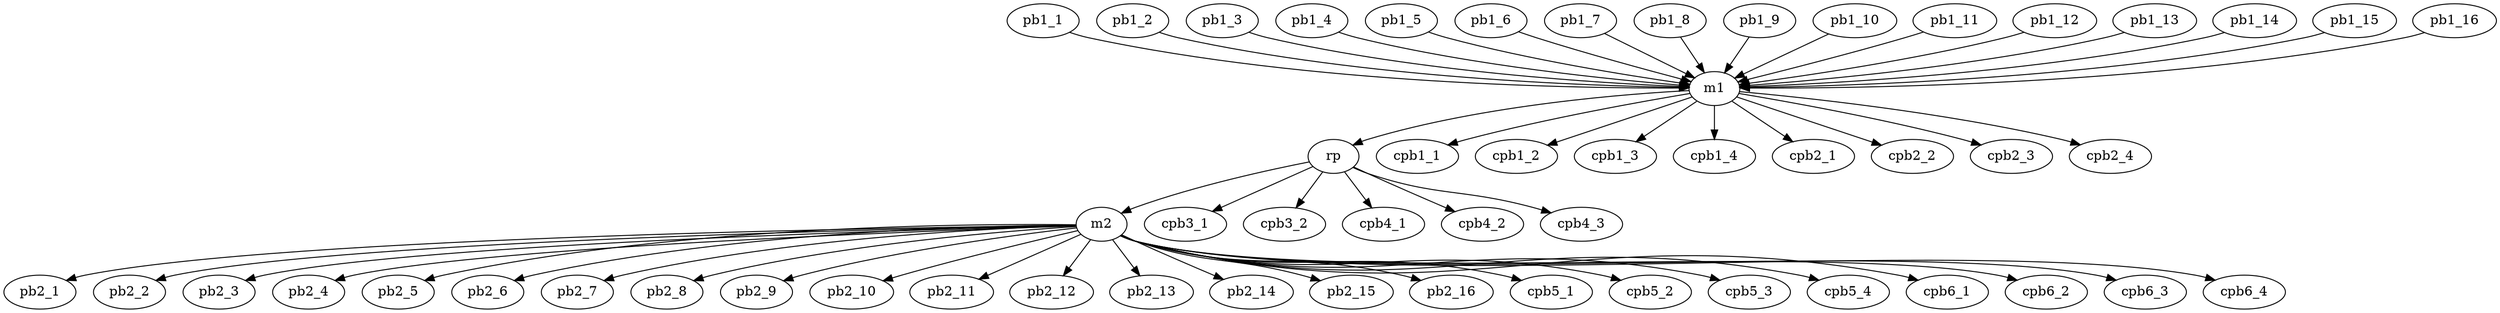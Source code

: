 digraph "" {
	pb1_1 -> m1	[key=0,
		connection_id=c1,
		connection_ref="{'name': 'c1', 'ID': 'c1', 'entity': 'CHANNEL', 'params': {'data': {'channelWidth': 100, 'connectionSpacing': 1000}}, 'source': {'_\
component': 'pb1_1', '_port': {'x': 100, 'y': 100, 'layer': 'FLOW', 'label': '1'}}, 'sinks': [{'_component': 'm1', '_port': '1'}], '\
layer': {'_id': '0', 'name': 'FLOW_0', 'layertype': 'FLOW', 'group': '0', 'params': {'data': {}}}, '_paths': []}",
		sink_port="{'_component': 'm1', '_port': '1'}",
		source_port="{'_component': 'pb1_1', '_port': {'x': 100, 'y': 100, 'layer': 'FLOW', 'label': '1'}}"];
	pb1_2 -> m1	[key=0,
		connection_id=c2,
		connection_ref="{'name': 'c2', 'ID': 'c2', 'entity': 'CHANNEL', 'params': {'data': {'channelWidth': 100, 'connectionSpacing': 1000}}, 'source': {'_\
component': 'pb1_2', '_port': {'x': 100, 'y': 100, 'layer': 'FLOW', 'label': '1'}}, 'sinks': [{'_component': 'm1', '_port': '2'}], '\
layer': {'_id': '0', 'name': 'FLOW_0', 'layertype': 'FLOW', 'group': '0', 'params': {'data': {}}}, '_paths': []}",
		sink_port="{'_component': 'm1', '_port': '2'}",
		source_port="{'_component': 'pb1_2', '_port': {'x': 100, 'y': 100, 'layer': 'FLOW', 'label': '1'}}"];
	pb1_3 -> m1	[key=0,
		connection_id=c3,
		connection_ref="{'name': 'c3', 'ID': 'c3', 'entity': 'CHANNEL', 'params': {'data': {'channelWidth': 100, 'connectionSpacing': 1000}}, 'source': {'_\
component': 'pb1_3', '_port': {'x': 100, 'y': 100, 'layer': 'FLOW', 'label': '1'}}, 'sinks': [{'_component': 'm1', '_port': '3'}], '\
layer': {'_id': '0', 'name': 'FLOW_0', 'layertype': 'FLOW', 'group': '0', 'params': {'data': {}}}, '_paths': []}",
		sink_port="{'_component': 'm1', '_port': '3'}",
		source_port="{'_component': 'pb1_3', '_port': {'x': 100, 'y': 100, 'layer': 'FLOW', 'label': '1'}}"];
	pb1_4 -> m1	[key=0,
		connection_id=c4,
		connection_ref="{'name': 'c4', 'ID': 'c4', 'entity': 'CHANNEL', 'params': {'data': {'channelWidth': 100, 'connectionSpacing': 1000}}, 'source': {'_\
component': 'pb1_4', '_port': {'x': 100, 'y': 100, 'layer': 'FLOW', 'label': '1'}}, 'sinks': [{'_component': 'm1', '_port': '4'}], '\
layer': {'_id': '0', 'name': 'FLOW_0', 'layertype': 'FLOW', 'group': '0', 'params': {'data': {}}}, '_paths': []}",
		sink_port="{'_component': 'm1', '_port': '4'}",
		source_port="{'_component': 'pb1_4', '_port': {'x': 100, 'y': 100, 'layer': 'FLOW', 'label': '1'}}"];
	pb1_5 -> m1	[key=0,
		connection_id=c5,
		connection_ref="{'name': 'c5', 'ID': 'c5', 'entity': 'CHANNEL', 'params': {'data': {'channelWidth': 100, 'connectionSpacing': 1000}}, 'source': {'_\
component': 'pb1_5', '_port': {'x': 100, 'y': 100, 'layer': 'FLOW', 'label': '1'}}, 'sinks': [{'_component': 'm1', '_port': '5'}], '\
layer': {'_id': '0', 'name': 'FLOW_0', 'layertype': 'FLOW', 'group': '0', 'params': {'data': {}}}, '_paths': []}",
		sink_port="{'_component': 'm1', '_port': '5'}",
		source_port="{'_component': 'pb1_5', '_port': {'x': 100, 'y': 100, 'layer': 'FLOW', 'label': '1'}}"];
	pb1_6 -> m1	[key=0,
		connection_id=c6,
		connection_ref="{'name': 'c6', 'ID': 'c6', 'entity': 'CHANNEL', 'params': {'data': {'channelWidth': 100, 'connectionSpacing': 1000}}, 'source': {'_\
component': 'pb1_6', '_port': {'x': 100, 'y': 100, 'layer': 'FLOW', 'label': '1'}}, 'sinks': [{'_component': 'm1', '_port': '6'}], '\
layer': {'_id': '0', 'name': 'FLOW_0', 'layertype': 'FLOW', 'group': '0', 'params': {'data': {}}}, '_paths': []}",
		sink_port="{'_component': 'm1', '_port': '6'}",
		source_port="{'_component': 'pb1_6', '_port': {'x': 100, 'y': 100, 'layer': 'FLOW', 'label': '1'}}"];
	pb1_7 -> m1	[key=0,
		connection_id=c7,
		connection_ref="{'name': 'c7', 'ID': 'c7', 'entity': 'CHANNEL', 'params': {'data': {'channelWidth': 100, 'connectionSpacing': 1000}}, 'source': {'_\
component': 'pb1_7', '_port': {'x': 100, 'y': 100, 'layer': 'FLOW', 'label': '1'}}, 'sinks': [{'_component': 'm1', '_port': '7'}], '\
layer': {'_id': '0', 'name': 'FLOW_0', 'layertype': 'FLOW', 'group': '0', 'params': {'data': {}}}, '_paths': []}",
		sink_port="{'_component': 'm1', '_port': '7'}",
		source_port="{'_component': 'pb1_7', '_port': {'x': 100, 'y': 100, 'layer': 'FLOW', 'label': '1'}}"];
	pb1_8 -> m1	[key=0,
		connection_id=c8,
		connection_ref="{'name': 'c8', 'ID': 'c8', 'entity': 'CHANNEL', 'params': {'data': {'channelWidth': 100, 'connectionSpacing': 1000}}, 'source': {'_\
component': 'pb1_8', '_port': {'x': 100, 'y': 100, 'layer': 'FLOW', 'label': '1'}}, 'sinks': [{'_component': 'm1', '_port': '8'}], '\
layer': {'_id': '0', 'name': 'FLOW_0', 'layertype': 'FLOW', 'group': '0', 'params': {'data': {}}}, '_paths': []}",
		sink_port="{'_component': 'm1', '_port': '8'}",
		source_port="{'_component': 'pb1_8', '_port': {'x': 100, 'y': 100, 'layer': 'FLOW', 'label': '1'}}"];
	pb1_9 -> m1	[key=0,
		connection_id=c9,
		connection_ref="{'name': 'c9', 'ID': 'c9', 'entity': 'CHANNEL', 'params': {'data': {'channelWidth': 100, 'connectionSpacing': 1000}}, 'source': {'_\
component': 'pb1_9', '_port': {'x': 100, 'y': 100, 'layer': 'FLOW', 'label': '1'}}, 'sinks': [{'_component': 'm1', '_port': '9'}], '\
layer': {'_id': '0', 'name': 'FLOW_0', 'layertype': 'FLOW', 'group': '0', 'params': {'data': {}}}, '_paths': []}",
		sink_port="{'_component': 'm1', '_port': '9'}",
		source_port="{'_component': 'pb1_9', '_port': {'x': 100, 'y': 100, 'layer': 'FLOW', 'label': '1'}}"];
	pb1_10 -> m1	[key=0,
		connection_id=c10,
		connection_ref="{'name': 'c10', 'ID': 'c10', 'entity': 'CHANNEL', 'params': {'data': {'channelWidth': 100, 'connectionSpacing': 1000}}, 'source': {'_\
component': 'pb1_10', '_port': {'x': 100, 'y': 100, 'layer': 'FLOW', 'label': '1'}}, 'sinks': [{'_component': 'm1', '_port': '10'}], '\
layer': {'_id': '0', 'name': 'FLOW_0', 'layertype': 'FLOW', 'group': '0', 'params': {'data': {}}}, '_paths': []}",
		sink_port="{'_component': 'm1', '_port': '10'}",
		source_port="{'_component': 'pb1_10', '_port': {'x': 100, 'y': 100, 'layer': 'FLOW', 'label': '1'}}"];
	pb1_11 -> m1	[key=0,
		connection_id=c11,
		connection_ref="{'name': 'c11', 'ID': 'c11', 'entity': 'CHANNEL', 'params': {'data': {'channelWidth': 100, 'connectionSpacing': 1000}}, 'source': {'_\
component': 'pb1_11', '_port': {'x': 100, 'y': 100, 'layer': 'FLOW', 'label': '1'}}, 'sinks': [{'_component': 'm1', '_port': '11'}], '\
layer': {'_id': '0', 'name': 'FLOW_0', 'layertype': 'FLOW', 'group': '0', 'params': {'data': {}}}, '_paths': []}",
		sink_port="{'_component': 'm1', '_port': '11'}",
		source_port="{'_component': 'pb1_11', '_port': {'x': 100, 'y': 100, 'layer': 'FLOW', 'label': '1'}}"];
	pb1_12 -> m1	[key=0,
		connection_id=c12,
		connection_ref="{'name': 'c12', 'ID': 'c12', 'entity': 'CHANNEL', 'params': {'data': {'channelWidth': 100, 'connectionSpacing': 1000}}, 'source': {'_\
component': 'pb1_12', '_port': {'x': 100, 'y': 100, 'layer': 'FLOW', 'label': '1'}}, 'sinks': [{'_component': 'm1', '_port': '12'}], '\
layer': {'_id': '0', 'name': 'FLOW_0', 'layertype': 'FLOW', 'group': '0', 'params': {'data': {}}}, '_paths': []}",
		sink_port="{'_component': 'm1', '_port': '12'}",
		source_port="{'_component': 'pb1_12', '_port': {'x': 100, 'y': 100, 'layer': 'FLOW', 'label': '1'}}"];
	pb1_13 -> m1	[key=0,
		connection_id=c13,
		connection_ref="{'name': 'c13', 'ID': 'c13', 'entity': 'CHANNEL', 'params': {'data': {'channelWidth': 100, 'connectionSpacing': 1000}}, 'source': {'_\
component': 'pb1_13', '_port': {'x': 100, 'y': 100, 'layer': 'FLOW', 'label': '1'}}, 'sinks': [{'_component': 'm1', '_port': '13'}], '\
layer': {'_id': '0', 'name': 'FLOW_0', 'layertype': 'FLOW', 'group': '0', 'params': {'data': {}}}, '_paths': []}",
		sink_port="{'_component': 'm1', '_port': '13'}",
		source_port="{'_component': 'pb1_13', '_port': {'x': 100, 'y': 100, 'layer': 'FLOW', 'label': '1'}}"];
	pb1_14 -> m1	[key=0,
		connection_id=c14,
		connection_ref="{'name': 'c14', 'ID': 'c14', 'entity': 'CHANNEL', 'params': {'data': {'channelWidth': 100, 'connectionSpacing': 1000}}, 'source': {'_\
component': 'pb1_14', '_port': {'x': 100, 'y': 100, 'layer': 'FLOW', 'label': '1'}}, 'sinks': [{'_component': 'm1', '_port': '14'}], '\
layer': {'_id': '0', 'name': 'FLOW_0', 'layertype': 'FLOW', 'group': '0', 'params': {'data': {}}}, '_paths': []}",
		sink_port="{'_component': 'm1', '_port': '14'}",
		source_port="{'_component': 'pb1_14', '_port': {'x': 100, 'y': 100, 'layer': 'FLOW', 'label': '1'}}"];
	pb1_15 -> m1	[key=0,
		connection_id=c15,
		connection_ref="{'name': 'c15', 'ID': 'c15', 'entity': 'CHANNEL', 'params': {'data': {'channelWidth': 100, 'connectionSpacing': 1000}}, 'source': {'_\
component': 'pb1_15', '_port': {'x': 100, 'y': 100, 'layer': 'FLOW', 'label': '1'}}, 'sinks': [{'_component': 'm1', '_port': '15'}], '\
layer': {'_id': '0', 'name': 'FLOW_0', 'layertype': 'FLOW', 'group': '0', 'params': {'data': {}}}, '_paths': []}",
		sink_port="{'_component': 'm1', '_port': '15'}",
		source_port="{'_component': 'pb1_15', '_port': {'x': 100, 'y': 100, 'layer': 'FLOW', 'label': '1'}}"];
	pb1_16 -> m1	[key=0,
		connection_id=c16,
		connection_ref="{'name': 'c16', 'ID': 'c16', 'entity': 'CHANNEL', 'params': {'data': {'channelWidth': 100, 'connectionSpacing': 1000}}, 'source': {'_\
component': 'pb1_16', '_port': {'x': 100, 'y': 100, 'layer': 'FLOW', 'label': '1'}}, 'sinks': [{'_component': 'm1', '_port': '16'}], '\
layer': {'_id': '0', 'name': 'FLOW_0', 'layertype': 'FLOW', 'group': '0', 'params': {'data': {}}}, '_paths': []}",
		sink_port="{'_component': 'm1', '_port': '16'}",
		source_port="{'_component': 'pb1_16', '_port': {'x': 100, 'y': 100, 'layer': 'FLOW', 'label': '1'}}"];
	m1 -> rp	[key=0,
		connection_id=c17,
		connection_ref="{'name': 'c17', 'ID': 'c17', 'entity': 'CHANNEL', 'params': {'data': {'channelWidth': 100, 'connectionSpacing': 1000}}, 'source': {'_\
component': 'm1', '_port': '17'}, 'sinks': [{'_component': 'rp', '_port': '1'}], 'layer': {'_id': '0', 'name': 'FLOW_0', 'layertype': '\
FLOW', 'group': '0', 'params': {'data': {}}}, '_paths': []}",
		sink_port="{'_component': 'rp', '_port': '1'}",
		source_port="{'_component': 'm1', '_port': '17'}"];
	m1 -> cpb1_1	[key=0,
		connection_id=cc1,
		connection_ref="{'name': 'cc1', 'ID': 'cc1', 'entity': 'CHANNEL', 'params': {'data': {'channelWidth': 50, 'connectionSpacing': 1000}}, 'source': {'_\
component': 'm1', '_port': '18'}, 'sinks': [{'_component': 'cpb1_1', '_port': {'x': 100, 'y': 100, 'layer': 'FLOW', 'label': '1'}}], '\
layer': {'_id': '1', 'name': 'FLOW_0', 'layertype': 'CONTROL', 'group': '0', 'params': {'data': {}}}, '_paths': []}",
		sink_port="{'_component': 'cpb1_1', '_port': {'x': 100, 'y': 100, 'layer': 'FLOW', 'label': '1'}}",
		source_port="{'_component': 'm1', '_port': '18'}"];
	m1 -> cpb1_2	[key=0,
		connection_id=cc2,
		connection_ref="{'name': 'cc2', 'ID': 'cc2', 'entity': 'CHANNEL', 'params': {'data': {'channelWidth': 50, 'connectionSpacing': 1000}}, 'source': {'_\
component': 'm1', '_port': '20'}, 'sinks': [{'_component': 'cpb1_2', '_port': {'x': 100, 'y': 100, 'layer': 'FLOW', 'label': '1'}}], '\
layer': {'_id': '1', 'name': 'FLOW_0', 'layertype': 'CONTROL', 'group': '0', 'params': {'data': {}}}, '_paths': []}",
		sink_port="{'_component': 'cpb1_2', '_port': {'x': 100, 'y': 100, 'layer': 'FLOW', 'label': '1'}}",
		source_port="{'_component': 'm1', '_port': '20'}"];
	m1 -> cpb1_3	[key=0,
		connection_id=cc3,
		connection_ref="{'name': 'cc3', 'ID': 'cc3', 'entity': 'CHANNEL', 'params': {'data': {'channelWidth': 50, 'connectionSpacing': 1000}}, 'source': {'_\
component': 'm1', '_port': '22'}, 'sinks': [{'_component': 'cpb1_3', '_port': {'x': 100, 'y': 100, 'layer': 'FLOW', 'label': '1'}}], '\
layer': {'_id': '1', 'name': 'FLOW_0', 'layertype': 'CONTROL', 'group': '0', 'params': {'data': {}}}, '_paths': []}",
		sink_port="{'_component': 'cpb1_3', '_port': {'x': 100, 'y': 100, 'layer': 'FLOW', 'label': '1'}}",
		source_port="{'_component': 'm1', '_port': '22'}"];
	m1 -> cpb1_4	[key=0,
		connection_id=cc4,
		connection_ref="{'name': 'cc4', 'ID': 'cc4', 'entity': 'CHANNEL', 'params': {'data': {'channelWidth': 50, 'connectionSpacing': 1000}}, 'source': {'_\
component': 'm1', '_port': '24'}, 'sinks': [{'_component': 'cpb1_4', '_port': {'x': 100, 'y': 100, 'layer': 'FLOW', 'label': '1'}}], '\
layer': {'_id': '1', 'name': 'FLOW_0', 'layertype': 'CONTROL', 'group': '0', 'params': {'data': {}}}, '_paths': []}",
		sink_port="{'_component': 'cpb1_4', '_port': {'x': 100, 'y': 100, 'layer': 'FLOW', 'label': '1'}}",
		source_port="{'_component': 'm1', '_port': '24'}"];
	m1 -> cpb2_1	[key=0,
		connection_id=cc5,
		connection_ref="{'name': 'cc5', 'ID': 'cc5', 'entity': 'CHANNEL', 'params': {'data': {'channelWidth': 50, 'connectionSpacing': 1000}}, 'source': {'_\
component': 'm1', '_port': '19'}, 'sinks': [{'_component': 'cpb2_1', '_port': {'x': 100, 'y': 100, 'layer': 'FLOW', 'label': '1'}}], '\
layer': {'_id': '1', 'name': 'FLOW_0', 'layertype': 'CONTROL', 'group': '0', 'params': {'data': {}}}, '_paths': []}",
		sink_port="{'_component': 'cpb2_1', '_port': {'x': 100, 'y': 100, 'layer': 'FLOW', 'label': '1'}}",
		source_port="{'_component': 'm1', '_port': '19'}"];
	m1 -> cpb2_2	[key=0,
		connection_id=cc6,
		connection_ref="{'name': 'cc6', 'ID': 'cc6', 'entity': 'CHANNEL', 'params': {'data': {'channelWidth': 50, 'connectionSpacing': 1000}}, 'source': {'_\
component': 'm1', '_port': '21'}, 'sinks': [{'_component': 'cpb2_2', '_port': {'x': 100, 'y': 100, 'layer': 'FLOW', 'label': '1'}}], '\
layer': {'_id': '1', 'name': 'FLOW_0', 'layertype': 'CONTROL', 'group': '0', 'params': {'data': {}}}, '_paths': []}",
		sink_port="{'_component': 'cpb2_2', '_port': {'x': 100, 'y': 100, 'layer': 'FLOW', 'label': '1'}}",
		source_port="{'_component': 'm1', '_port': '21'}"];
	m1 -> cpb2_3	[key=0,
		connection_id=cc7,
		connection_ref="{'name': 'cc7', 'ID': 'cc7', 'entity': 'CHANNEL', 'params': {'data': {'channelWidth': 50, 'connectionSpacing': 1000}}, 'source': {'_\
component': 'm1', '_port': '23'}, 'sinks': [{'_component': 'cpb2_3', '_port': {'x': 100, 'y': 100, 'layer': 'FLOW', 'label': '1'}}], '\
layer': {'_id': '1', 'name': 'FLOW_0', 'layertype': 'CONTROL', 'group': '0', 'params': {'data': {}}}, '_paths': []}",
		sink_port="{'_component': 'cpb2_3', '_port': {'x': 100, 'y': 100, 'layer': 'FLOW', 'label': '1'}}",
		source_port="{'_component': 'm1', '_port': '23'}"];
	m1 -> cpb2_4	[key=0,
		connection_id=cc8,
		connection_ref="{'name': 'cc8', 'ID': 'cc8', 'entity': 'CHANNEL', 'params': {'data': {'channelWidth': 50, 'connectionSpacing': 1000}}, 'source': {'_\
component': 'm1', '_port': '25'}, 'sinks': [{'_component': 'cpb2_4', '_port': {'x': 100, 'y': 100, 'layer': 'FLOW', 'label': '1'}}], '\
layer': {'_id': '1', 'name': 'FLOW_0', 'layertype': 'CONTROL', 'group': '0', 'params': {'data': {}}}, '_paths': []}",
		sink_port="{'_component': 'cpb2_4', '_port': {'x': 100, 'y': 100, 'layer': 'FLOW', 'label': '1'}}",
		source_port="{'_component': 'm1', '_port': '25'}"];
	rp -> m2	[key=0,
		connection_id=c18,
		connection_ref="{'name': 'c18', 'ID': 'c18', 'entity': 'CHANNEL', 'params': {'data': {'channelWidth': 100, 'connectionSpacing': 1000}}, 'source': {'_\
component': 'rp', '_port': '2'}, 'sinks': [{'_component': 'm2', '_port': '1'}], 'layer': {'_id': '0', 'name': 'FLOW_0', 'layertype': '\
FLOW', 'group': '0', 'params': {'data': {}}}, '_paths': []}",
		sink_port="{'_component': 'm2', '_port': '1'}",
		source_port="{'_component': 'rp', '_port': '2'}"];
	rp -> cpb3_1	[key=0,
		connection_id=cc17,
		connection_ref="{'name': 'cc17', 'ID': 'cc17', 'entity': 'CHANNEL', 'params': {'data': {'channelWidth': 50, 'connectionSpacing': 1000}}, 'source': {'_\
component': 'rp', '_port': '4'}, 'sinks': [{'_component': 'cpb3_1', '_port': {'x': 100, 'y': 100, 'layer': 'FLOW', 'label': '1'}}], '\
layer': {'_id': '1', 'name': 'FLOW_0', 'layertype': 'CONTROL', 'group': '0', 'params': {'data': {}}}, '_paths': []}",
		sink_port="{'_component': 'cpb3_1', '_port': {'x': 100, 'y': 100, 'layer': 'FLOW', 'label': '1'}}",
		source_port="{'_component': 'rp', '_port': '4'}"];
	rp -> cpb3_2	[key=0,
		connection_id=cc18,
		connection_ref="{'name': 'cc18', 'ID': 'cc18', 'entity': 'CHANNEL', 'params': {'data': {'channelWidth': 50, 'connectionSpacing': 1000}}, 'source': {'_\
component': 'rp', '_port': '5'}, 'sinks': [{'_component': 'cpb3_2', '_port': {'x': 100, 'y': 100, 'layer': 'FLOW', 'label': '1'}}], '\
layer': {'_id': '1', 'name': 'FLOW_0', 'layertype': 'CONTROL', 'group': '0', 'params': {'data': {}}}, '_paths': []}",
		sink_port="{'_component': 'cpb3_2', '_port': {'x': 100, 'y': 100, 'layer': 'FLOW', 'label': '1'}}",
		source_port="{'_component': 'rp', '_port': '5'}"];
	rp -> cpb4_1	[key=0,
		connection_id=cc19,
		connection_ref="{'name': 'cc19', 'ID': 'cc19', 'entity': 'CHANNEL', 'params': {'data': {'channelWidth': 50, 'connectionSpacing': 1000}}, 'source': {'_\
component': 'rp', '_port': '3'}, 'sinks': [{'_component': 'cpb4_1', '_port': {'x': 100, 'y': 100, 'layer': 'FLOW', 'label': '1'}}], '\
layer': {'_id': '1', 'name': 'FLOW_0', 'layertype': 'CONTROL', 'group': '0', 'params': {'data': {}}}, '_paths': []}",
		sink_port="{'_component': 'cpb4_1', '_port': {'x': 100, 'y': 100, 'layer': 'FLOW', 'label': '1'}}",
		source_port="{'_component': 'rp', '_port': '3'}"];
	rp -> cpb4_2	[key=0,
		connection_id=cc20,
		connection_ref="{'name': 'cc20', 'ID': 'cc20', 'entity': 'CHANNEL', 'params': {'data': {'channelWidth': 50, 'connectionSpacing': 1000}}, 'source': {'_\
component': 'rp', '_port': '6'}, 'sinks': [{'_component': 'cpb4_2', '_port': {'x': 100, 'y': 100, 'layer': 'FLOW', 'label': '1'}}], '\
layer': {'_id': '1', 'name': 'FLOW_0', 'layertype': 'CONTROL', 'group': '0', 'params': {'data': {}}}, '_paths': []}",
		sink_port="{'_component': 'cpb4_2', '_port': {'x': 100, 'y': 100, 'layer': 'FLOW', 'label': '1'}}",
		source_port="{'_component': 'rp', '_port': '6'}"];
	rp -> cpb4_3	[key=0,
		connection_id=cc21,
		connection_ref="{'name': 'cc21', 'ID': 'cc21', 'entity': 'CHANNEL', 'params': {'data': {'channelWidth': 50, 'connectionSpacing': 1000}}, 'source': {'_\
component': 'rp', '_port': '7'}, 'sinks': [{'_component': 'cpb4_3', '_port': {'x': 100, 'y': 100, 'layer': 'FLOW', 'label': '1'}}], '\
layer': {'_id': '1', 'name': 'FLOW_0', 'layertype': 'CONTROL', 'group': '0', 'params': {'data': {}}}, '_paths': []}",
		sink_port="{'_component': 'cpb4_3', '_port': {'x': 100, 'y': 100, 'layer': 'FLOW', 'label': '1'}}",
		source_port="{'_component': 'rp', '_port': '7'}"];
	m2 -> pb2_1	[key=0,
		connection_id=c19,
		connection_ref="{'name': 'c19', 'ID': 'c19', 'entity': 'CHANNEL', 'params': {'data': {'channelWidth': 100, 'connectionSpacing': 1000}}, 'source': {'_\
component': 'm2', '_port': '2'}, 'sinks': [{'_component': 'pb2_1', '_port': {'x': 100, 'y': 100, 'layer': 'FLOW', 'label': '1'}}], '\
layer': {'_id': '0', 'name': 'FLOW_0', 'layertype': 'FLOW', 'group': '0', 'params': {'data': {}}}, '_paths': []}",
		sink_port="{'_component': 'pb2_1', '_port': {'x': 100, 'y': 100, 'layer': 'FLOW', 'label': '1'}}",
		source_port="{'_component': 'm2', '_port': '2'}"];
	m2 -> pb2_2	[key=0,
		connection_id=c20,
		connection_ref="{'name': 'c20', 'ID': 'c20', 'entity': 'CHANNEL', 'params': {'data': {'channelWidth': 100, 'connectionSpacing': 1000}}, 'source': {'_\
component': 'm2', '_port': '3'}, 'sinks': [{'_component': 'pb2_2', '_port': {'x': 100, 'y': 100, 'layer': 'FLOW', 'label': '1'}}], '\
layer': {'_id': '0', 'name': 'FLOW_0', 'layertype': 'FLOW', 'group': '0', 'params': {'data': {}}}, '_paths': []}",
		sink_port="{'_component': 'pb2_2', '_port': {'x': 100, 'y': 100, 'layer': 'FLOW', 'label': '1'}}",
		source_port="{'_component': 'm2', '_port': '3'}"];
	m2 -> pb2_3	[key=0,
		connection_id=c21,
		connection_ref="{'name': 'c21', 'ID': 'c21', 'entity': 'CHANNEL', 'params': {'data': {'channelWidth': 100, 'connectionSpacing': 1000}}, 'source': {'_\
component': 'm2', '_port': '4'}, 'sinks': [{'_component': 'pb2_3', '_port': {'x': 100, 'y': 100, 'layer': 'FLOW', 'label': '1'}}], '\
layer': {'_id': '0', 'name': 'FLOW_0', 'layertype': 'FLOW', 'group': '0', 'params': {'data': {}}}, '_paths': []}",
		sink_port="{'_component': 'pb2_3', '_port': {'x': 100, 'y': 100, 'layer': 'FLOW', 'label': '1'}}",
		source_port="{'_component': 'm2', '_port': '4'}"];
	m2 -> pb2_4	[key=0,
		connection_id=c22,
		connection_ref="{'name': 'c22', 'ID': 'c22', 'entity': 'CHANNEL', 'params': {'data': {'channelWidth': 100, 'connectionSpacing': 1000}}, 'source': {'_\
component': 'm2', '_port': '5'}, 'sinks': [{'_component': 'pb2_4', '_port': {'x': 100, 'y': 100, 'layer': 'FLOW', 'label': '1'}}], '\
layer': {'_id': '0', 'name': 'FLOW_0', 'layertype': 'FLOW', 'group': '0', 'params': {'data': {}}}, '_paths': []}",
		sink_port="{'_component': 'pb2_4', '_port': {'x': 100, 'y': 100, 'layer': 'FLOW', 'label': '1'}}",
		source_port="{'_component': 'm2', '_port': '5'}"];
	m2 -> pb2_5	[key=0,
		connection_id=c23,
		connection_ref="{'name': 'c23', 'ID': 'c23', 'entity': 'CHANNEL', 'params': {'data': {'channelWidth': 100, 'connectionSpacing': 1000}}, 'source': {'_\
component': 'm2', '_port': '6'}, 'sinks': [{'_component': 'pb2_5', '_port': {'x': 100, 'y': 100, 'layer': 'FLOW', 'label': '1'}}], '\
layer': {'_id': '0', 'name': 'FLOW_0', 'layertype': 'FLOW', 'group': '0', 'params': {'data': {}}}, '_paths': []}",
		sink_port="{'_component': 'pb2_5', '_port': {'x': 100, 'y': 100, 'layer': 'FLOW', 'label': '1'}}",
		source_port="{'_component': 'm2', '_port': '6'}"];
	m2 -> pb2_6	[key=0,
		connection_id=c24,
		connection_ref="{'name': 'c24', 'ID': 'c24', 'entity': 'CHANNEL', 'params': {'data': {'channelWidth': 100, 'connectionSpacing': 1000}}, 'source': {'_\
component': 'm2', '_port': '7'}, 'sinks': [{'_component': 'pb2_6', '_port': {'x': 100, 'y': 100, 'layer': 'FLOW', 'label': '1'}}], '\
layer': {'_id': '0', 'name': 'FLOW_0', 'layertype': 'FLOW', 'group': '0', 'params': {'data': {}}}, '_paths': []}",
		sink_port="{'_component': 'pb2_6', '_port': {'x': 100, 'y': 100, 'layer': 'FLOW', 'label': '1'}}",
		source_port="{'_component': 'm2', '_port': '7'}"];
	m2 -> pb2_7	[key=0,
		connection_id=c25,
		connection_ref="{'name': 'c25', 'ID': 'c25', 'entity': 'CHANNEL', 'params': {'data': {'channelWidth': 100, 'connectionSpacing': 1000}}, 'source': {'_\
component': 'm2', '_port': '8'}, 'sinks': [{'_component': 'pb2_7', '_port': {'x': 100, 'y': 100, 'layer': 'FLOW', 'label': '1'}}], '\
layer': {'_id': '0', 'name': 'FLOW_0', 'layertype': 'FLOW', 'group': '0', 'params': {'data': {}}}, '_paths': []}",
		sink_port="{'_component': 'pb2_7', '_port': {'x': 100, 'y': 100, 'layer': 'FLOW', 'label': '1'}}",
		source_port="{'_component': 'm2', '_port': '8'}"];
	m2 -> pb2_8	[key=0,
		connection_id=c26,
		connection_ref="{'name': 'c26', 'ID': 'c26', 'entity': 'CHANNEL', 'params': {'data': {'channelWidth': 100, 'connectionSpacing': 1000}}, 'source': {'_\
component': 'm2', '_port': '9'}, 'sinks': [{'_component': 'pb2_8', '_port': {'x': 100, 'y': 100, 'layer': 'FLOW', 'label': '1'}}], '\
layer': {'_id': '0', 'name': 'FLOW_0', 'layertype': 'FLOW', 'group': '0', 'params': {'data': {}}}, '_paths': []}",
		sink_port="{'_component': 'pb2_8', '_port': {'x': 100, 'y': 100, 'layer': 'FLOW', 'label': '1'}}",
		source_port="{'_component': 'm2', '_port': '9'}"];
	m2 -> pb2_9	[key=0,
		connection_id=c27,
		connection_ref="{'name': 'c27', 'ID': 'c27', 'entity': 'CHANNEL', 'params': {'data': {'channelWidth': 100, 'connectionSpacing': 1000}}, 'source': {'_\
component': 'm2', '_port': '10'}, 'sinks': [{'_component': 'pb2_9', '_port': {'x': 100, 'y': 100, 'layer': 'FLOW', 'label': '1'}}], '\
layer': {'_id': '0', 'name': 'FLOW_0', 'layertype': 'FLOW', 'group': '0', 'params': {'data': {}}}, '_paths': []}",
		sink_port="{'_component': 'pb2_9', '_port': {'x': 100, 'y': 100, 'layer': 'FLOW', 'label': '1'}}",
		source_port="{'_component': 'm2', '_port': '10'}"];
	m2 -> pb2_10	[key=0,
		connection_id=c28,
		connection_ref="{'name': 'c28', 'ID': 'c28', 'entity': 'CHANNEL', 'params': {'data': {'channelWidth': 100, 'connectionSpacing': 1000}}, 'source': {'_\
component': 'm2', '_port': '11'}, 'sinks': [{'_component': 'pb2_10', '_port': {'x': 100, 'y': 100, 'layer': 'FLOW', 'label': '1'}}], '\
layer': {'_id': '0', 'name': 'FLOW_0', 'layertype': 'FLOW', 'group': '0', 'params': {'data': {}}}, '_paths': []}",
		sink_port="{'_component': 'pb2_10', '_port': {'x': 100, 'y': 100, 'layer': 'FLOW', 'label': '1'}}",
		source_port="{'_component': 'm2', '_port': '11'}"];
	m2 -> pb2_11	[key=0,
		connection_id=c29,
		connection_ref="{'name': 'c29', 'ID': 'c29', 'entity': 'CHANNEL', 'params': {'data': {'channelWidth': 100, 'connectionSpacing': 1000}}, 'source': {'_\
component': 'm2', '_port': '12'}, 'sinks': [{'_component': 'pb2_11', '_port': {'x': 100, 'y': 100, 'layer': 'FLOW', 'label': '1'}}], '\
layer': {'_id': '0', 'name': 'FLOW_0', 'layertype': 'FLOW', 'group': '0', 'params': {'data': {}}}, '_paths': []}",
		sink_port="{'_component': 'pb2_11', '_port': {'x': 100, 'y': 100, 'layer': 'FLOW', 'label': '1'}}",
		source_port="{'_component': 'm2', '_port': '12'}"];
	m2 -> pb2_12	[key=0,
		connection_id=c30,
		connection_ref="{'name': 'c30', 'ID': 'c30', 'entity': 'CHANNEL', 'params': {'data': {'channelWidth': 100, 'connectionSpacing': 1000}}, 'source': {'_\
component': 'm2', '_port': '13'}, 'sinks': [{'_component': 'pb2_12', '_port': {'x': 100, 'y': 100, 'layer': 'FLOW', 'label': '1'}}], '\
layer': {'_id': '0', 'name': 'FLOW_0', 'layertype': 'FLOW', 'group': '0', 'params': {'data': {}}}, '_paths': []}",
		sink_port="{'_component': 'pb2_12', '_port': {'x': 100, 'y': 100, 'layer': 'FLOW', 'label': '1'}}",
		source_port="{'_component': 'm2', '_port': '13'}"];
	m2 -> pb2_13	[key=0,
		connection_id=c31,
		connection_ref="{'name': 'c31', 'ID': 'c31', 'entity': 'CHANNEL', 'params': {'data': {'channelWidth': 100, 'connectionSpacing': 1000}}, 'source': {'_\
component': 'm2', '_port': '14'}, 'sinks': [{'_component': 'pb2_13', '_port': {'x': 100, 'y': 100, 'layer': 'FLOW', 'label': '1'}}], '\
layer': {'_id': '0', 'name': 'FLOW_0', 'layertype': 'FLOW', 'group': '0', 'params': {'data': {}}}, '_paths': []}",
		sink_port="{'_component': 'pb2_13', '_port': {'x': 100, 'y': 100, 'layer': 'FLOW', 'label': '1'}}",
		source_port="{'_component': 'm2', '_port': '14'}"];
	m2 -> pb2_14	[key=0,
		connection_id=c32,
		connection_ref="{'name': 'c32', 'ID': 'c32', 'entity': 'CHANNEL', 'params': {'data': {'channelWidth': 100, 'connectionSpacing': 1000}}, 'source': {'_\
component': 'm2', '_port': '15'}, 'sinks': [{'_component': 'pb2_14', '_port': {'x': 100, 'y': 100, 'layer': 'FLOW', 'label': '1'}}], '\
layer': {'_id': '0', 'name': 'FLOW_0', 'layertype': 'FLOW', 'group': '0', 'params': {'data': {}}}, '_paths': []}",
		sink_port="{'_component': 'pb2_14', '_port': {'x': 100, 'y': 100, 'layer': 'FLOW', 'label': '1'}}",
		source_port="{'_component': 'm2', '_port': '15'}"];
	m2 -> pb2_15	[key=0,
		connection_id=c33,
		connection_ref="{'name': 'c33', 'ID': 'c33', 'entity': 'CHANNEL', 'params': {'data': {'channelWidth': 100, 'connectionSpacing': 1000}}, 'source': {'_\
component': 'm2', '_port': '16'}, 'sinks': [{'_component': 'pb2_15', '_port': {'x': 100, 'y': 100, 'layer': 'FLOW', 'label': '1'}}], '\
layer': {'_id': '0', 'name': 'FLOW_0', 'layertype': 'FLOW', 'group': '0', 'params': {'data': {}}}, '_paths': []}",
		sink_port="{'_component': 'pb2_15', '_port': {'x': 100, 'y': 100, 'layer': 'FLOW', 'label': '1'}}",
		source_port="{'_component': 'm2', '_port': '16'}"];
	m2 -> pb2_16	[key=0,
		connection_id=c34,
		connection_ref="{'name': 'c34', 'ID': 'c34', 'entity': 'CHANNEL', 'params': {'data': {'channelWidth': 100, 'connectionSpacing': 1000}}, 'source': {'_\
component': 'm2', '_port': '17'}, 'sinks': [{'_component': 'pb2_16', '_port': {'x': 100, 'y': 100, 'layer': 'FLOW', 'label': '1'}}], '\
layer': {'_id': '0', 'name': 'FLOW_0', 'layertype': 'FLOW', 'group': '0', 'params': {'data': {}}}, '_paths': []}",
		sink_port="{'_component': 'pb2_16', '_port': {'x': 100, 'y': 100, 'layer': 'FLOW', 'label': '1'}}",
		source_port="{'_component': 'm2', '_port': '17'}"];
	m2 -> cpb5_1	[key=0,
		connection_id=cc13,
		connection_ref="{'name': 'cc13', 'ID': 'cc13', 'entity': 'CHANNEL', 'params': {'data': {'channelWidth': 50, 'connectionSpacing': 1000}}, 'source': {'_\
component': 'm2', '_port': '19'}, 'sinks': [{'_component': 'cpb5_1', '_port': {'x': 100, 'y': 100, 'layer': 'FLOW', 'label': '1'}}], '\
layer': {'_id': '1', 'name': 'FLOW_0', 'layertype': 'CONTROL', 'group': '0', 'params': {'data': {}}}, '_paths': []}",
		sink_port="{'_component': 'cpb5_1', '_port': {'x': 100, 'y': 100, 'layer': 'FLOW', 'label': '1'}}",
		source_port="{'_component': 'm2', '_port': '19'}"];
	m2 -> cpb5_2	[key=0,
		connection_id=cc14,
		connection_ref="{'name': 'cc14', 'ID': 'cc14', 'entity': 'CHANNEL', 'params': {'data': {'channelWidth': 50, 'connectionSpacing': 1000}}, 'source': {'_\
component': 'm2', '_port': '21'}, 'sinks': [{'_component': 'cpb5_2', '_port': {'x': 100, 'y': 100, 'layer': 'FLOW', 'label': '1'}}], '\
layer': {'_id': '1', 'name': 'FLOW_0', 'layertype': 'CONTROL', 'group': '0', 'params': {'data': {}}}, '_paths': []}",
		sink_port="{'_component': 'cpb5_2', '_port': {'x': 100, 'y': 100, 'layer': 'FLOW', 'label': '1'}}",
		source_port="{'_component': 'm2', '_port': '21'}"];
	m2 -> cpb5_3	[key=0,
		connection_id=cc15,
		connection_ref="{'name': 'cc15', 'ID': 'cc15', 'entity': 'CHANNEL', 'params': {'data': {'channelWidth': 50, 'connectionSpacing': 1000}}, 'source': {'_\
component': 'm2', '_port': '23'}, 'sinks': [{'_component': 'cpb5_3', '_port': {'x': 100, 'y': 100, 'layer': 'FLOW', 'label': '1'}}], '\
layer': {'_id': '1', 'name': 'FLOW_0', 'layertype': 'CONTROL', 'group': '0', 'params': {'data': {}}}, '_paths': []}",
		sink_port="{'_component': 'cpb5_3', '_port': {'x': 100, 'y': 100, 'layer': 'FLOW', 'label': '1'}}",
		source_port="{'_component': 'm2', '_port': '23'}"];
	m2 -> cpb5_4	[key=0,
		connection_id=cc16,
		connection_ref="{'name': 'cc16', 'ID': 'cc16', 'entity': 'CHANNEL', 'params': {'data': {'channelWidth': 50, 'connectionSpacing': 1000}}, 'source': {'_\
component': 'm2', '_port': '25'}, 'sinks': [{'_component': 'cpb5_4', '_port': {'x': 100, 'y': 100, 'layer': 'FLOW', 'label': '1'}}], '\
layer': {'_id': '1', 'name': 'FLOW_0', 'layertype': 'CONTROL', 'group': '0', 'params': {'data': {}}}, '_paths': []}",
		sink_port="{'_component': 'cpb5_4', '_port': {'x': 100, 'y': 100, 'layer': 'FLOW', 'label': '1'}}",
		source_port="{'_component': 'm2', '_port': '25'}"];
	m2 -> cpb6_1	[key=0,
		connection_id=cc9,
		connection_ref="{'name': 'cc9', 'ID': 'cc9', 'entity': 'CHANNEL', 'params': {'data': {'channelWidth': 50, 'connectionSpacing': 1000}}, 'source': {'_\
component': 'm2', '_port': '18'}, 'sinks': [{'_component': 'cpb6_1', '_port': {'x': 100, 'y': 100, 'layer': 'FLOW', 'label': '1'}}], '\
layer': {'_id': '1', 'name': 'FLOW_0', 'layertype': 'CONTROL', 'group': '0', 'params': {'data': {}}}, '_paths': []}",
		sink_port="{'_component': 'cpb6_1', '_port': {'x': 100, 'y': 100, 'layer': 'FLOW', 'label': '1'}}",
		source_port="{'_component': 'm2', '_port': '18'}"];
	m2 -> cpb6_2	[key=0,
		connection_id=cc10,
		connection_ref="{'name': 'cc10', 'ID': 'cc10', 'entity': 'CHANNEL', 'params': {'data': {'channelWidth': 50, 'connectionSpacing': 1000}}, 'source': {'_\
component': 'm2', '_port': '20'}, 'sinks': [{'_component': 'cpb6_2', '_port': {'x': 100, 'y': 100, 'layer': 'FLOW', 'label': '1'}}], '\
layer': {'_id': '1', 'name': 'FLOW_0', 'layertype': 'CONTROL', 'group': '0', 'params': {'data': {}}}, '_paths': []}",
		sink_port="{'_component': 'cpb6_2', '_port': {'x': 100, 'y': 100, 'layer': 'FLOW', 'label': '1'}}",
		source_port="{'_component': 'm2', '_port': '20'}"];
	m2 -> cpb6_3	[key=0,
		connection_id=cc11,
		connection_ref="{'name': 'cc11', 'ID': 'cc11', 'entity': 'CHANNEL', 'params': {'data': {'channelWidth': 50, 'connectionSpacing': 1000}}, 'source': {'_\
component': 'm2', '_port': '22'}, 'sinks': [{'_component': 'cpb6_3', '_port': {'x': 100, 'y': 100, 'layer': 'FLOW', 'label': '1'}}], '\
layer': {'_id': '1', 'name': 'FLOW_0', 'layertype': 'CONTROL', 'group': '0', 'params': {'data': {}}}, '_paths': []}",
		sink_port="{'_component': 'cpb6_3', '_port': {'x': 100, 'y': 100, 'layer': 'FLOW', 'label': '1'}}",
		source_port="{'_component': 'm2', '_port': '22'}"];
	m2 -> cpb6_4	[key=0,
		connection_id=cc12,
		connection_ref="{'name': 'cc12', 'ID': 'cc12', 'entity': 'CHANNEL', 'params': {'data': {'channelWidth': 50, 'connectionSpacing': 1000}}, 'source': {'_\
component': 'm2', '_port': '24'}, 'sinks': [{'_component': 'cpb6_4', '_port': {'x': 100, 'y': 100, 'layer': 'FLOW', 'label': '1'}}], '\
layer': {'_id': '1', 'name': 'FLOW_0', 'layertype': 'CONTROL', 'group': '0', 'params': {'data': {}}}, '_paths': []}",
		sink_port="{'_component': 'cpb6_4', '_port': {'x': 100, 'y': 100, 'layer': 'FLOW', 'label': '1'}}",
		source_port="{'_component': 'm2', '_port': '24'}"];
}

